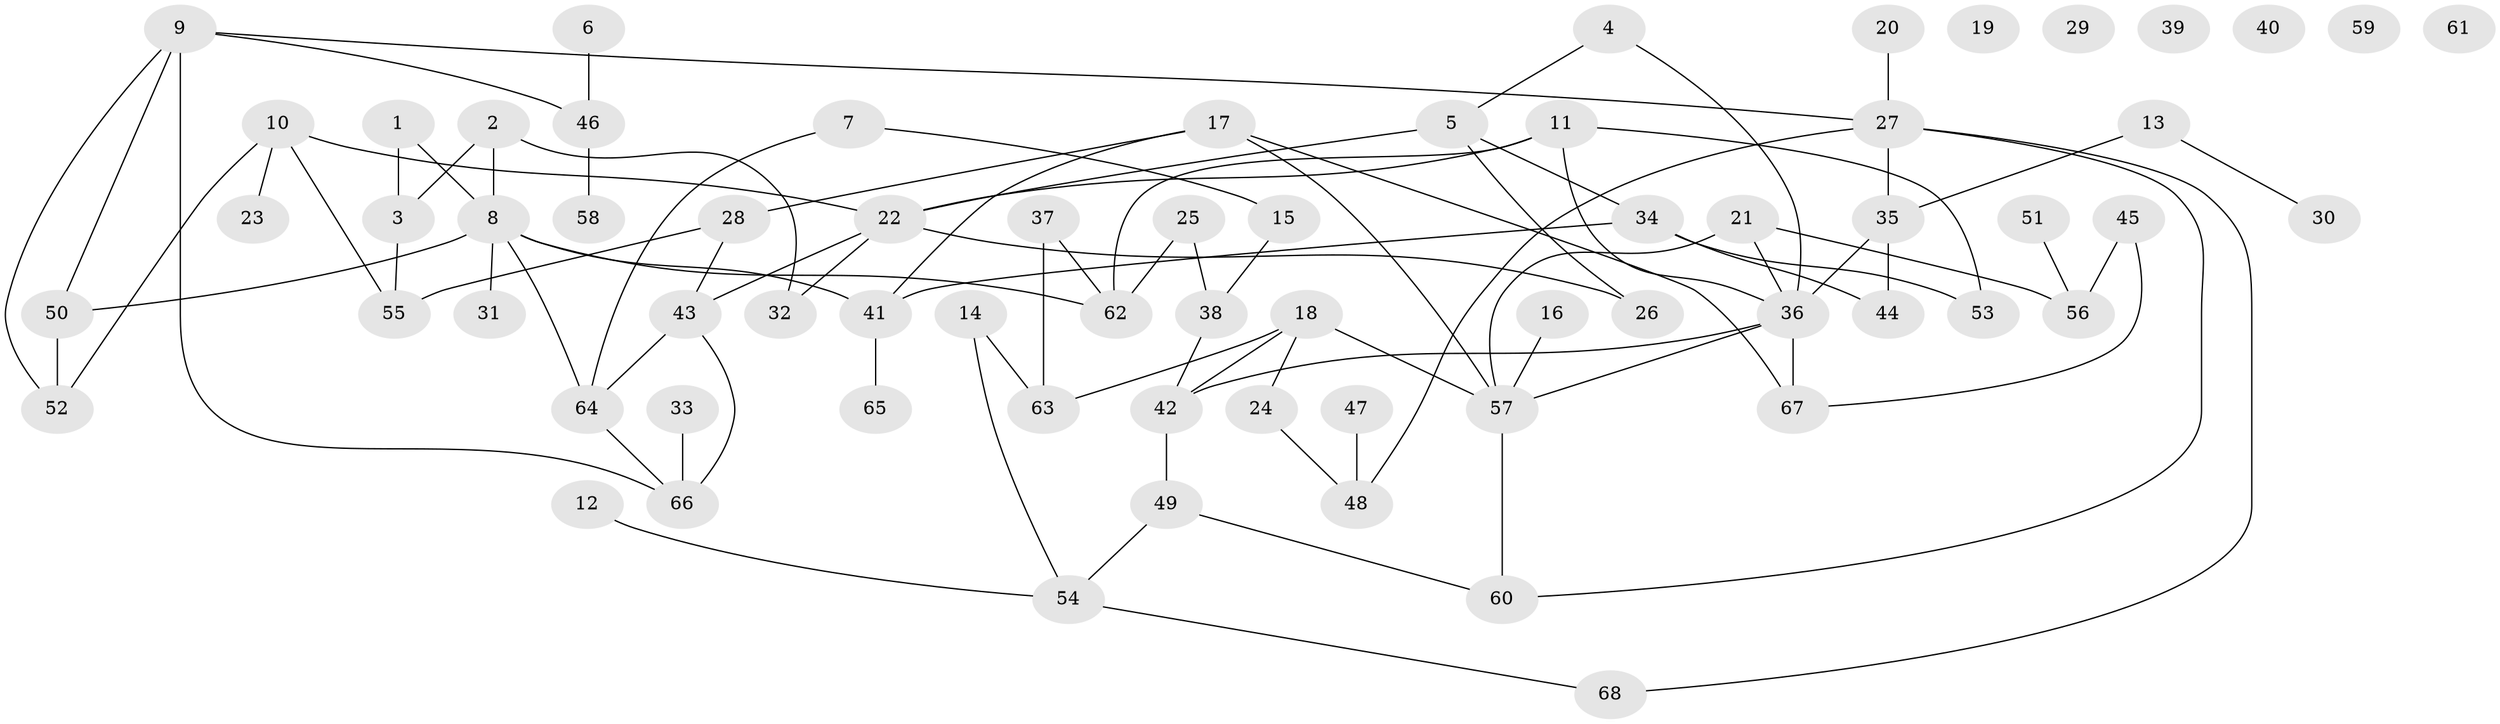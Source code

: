 // coarse degree distribution, {2: 0.18181818181818182, 7: 0.09090909090909091, 4: 0.18181818181818182, 1: 0.20454545454545456, 5: 0.06818181818181818, 3: 0.09090909090909091, 0: 0.13636363636363635, 8: 0.022727272727272728, 6: 0.022727272727272728}
// Generated by graph-tools (version 1.1) at 2025/23/03/03/25 07:23:27]
// undirected, 68 vertices, 90 edges
graph export_dot {
graph [start="1"]
  node [color=gray90,style=filled];
  1;
  2;
  3;
  4;
  5;
  6;
  7;
  8;
  9;
  10;
  11;
  12;
  13;
  14;
  15;
  16;
  17;
  18;
  19;
  20;
  21;
  22;
  23;
  24;
  25;
  26;
  27;
  28;
  29;
  30;
  31;
  32;
  33;
  34;
  35;
  36;
  37;
  38;
  39;
  40;
  41;
  42;
  43;
  44;
  45;
  46;
  47;
  48;
  49;
  50;
  51;
  52;
  53;
  54;
  55;
  56;
  57;
  58;
  59;
  60;
  61;
  62;
  63;
  64;
  65;
  66;
  67;
  68;
  1 -- 3;
  1 -- 8;
  2 -- 3;
  2 -- 8;
  2 -- 32;
  3 -- 55;
  4 -- 5;
  4 -- 36;
  5 -- 22;
  5 -- 26;
  5 -- 34;
  6 -- 46;
  7 -- 15;
  7 -- 64;
  8 -- 31;
  8 -- 41;
  8 -- 50;
  8 -- 62;
  8 -- 64;
  9 -- 27;
  9 -- 46;
  9 -- 50;
  9 -- 52;
  9 -- 66;
  10 -- 22;
  10 -- 23;
  10 -- 52;
  10 -- 55;
  11 -- 22;
  11 -- 36;
  11 -- 53;
  11 -- 62;
  12 -- 54;
  13 -- 30;
  13 -- 35;
  14 -- 54;
  14 -- 63;
  15 -- 38;
  16 -- 57;
  17 -- 28;
  17 -- 41;
  17 -- 57;
  17 -- 67;
  18 -- 24;
  18 -- 42;
  18 -- 57;
  18 -- 63;
  20 -- 27;
  21 -- 36;
  21 -- 56;
  21 -- 57;
  22 -- 26;
  22 -- 32;
  22 -- 43;
  24 -- 48;
  25 -- 38;
  25 -- 62;
  27 -- 35;
  27 -- 48;
  27 -- 60;
  27 -- 68;
  28 -- 43;
  28 -- 55;
  33 -- 66;
  34 -- 41;
  34 -- 44;
  34 -- 53;
  35 -- 36;
  35 -- 44;
  36 -- 42;
  36 -- 57;
  36 -- 67;
  37 -- 62;
  37 -- 63;
  38 -- 42;
  41 -- 65;
  42 -- 49;
  43 -- 64;
  43 -- 66;
  45 -- 56;
  45 -- 67;
  46 -- 58;
  47 -- 48;
  49 -- 54;
  49 -- 60;
  50 -- 52;
  51 -- 56;
  54 -- 68;
  57 -- 60;
  64 -- 66;
}
